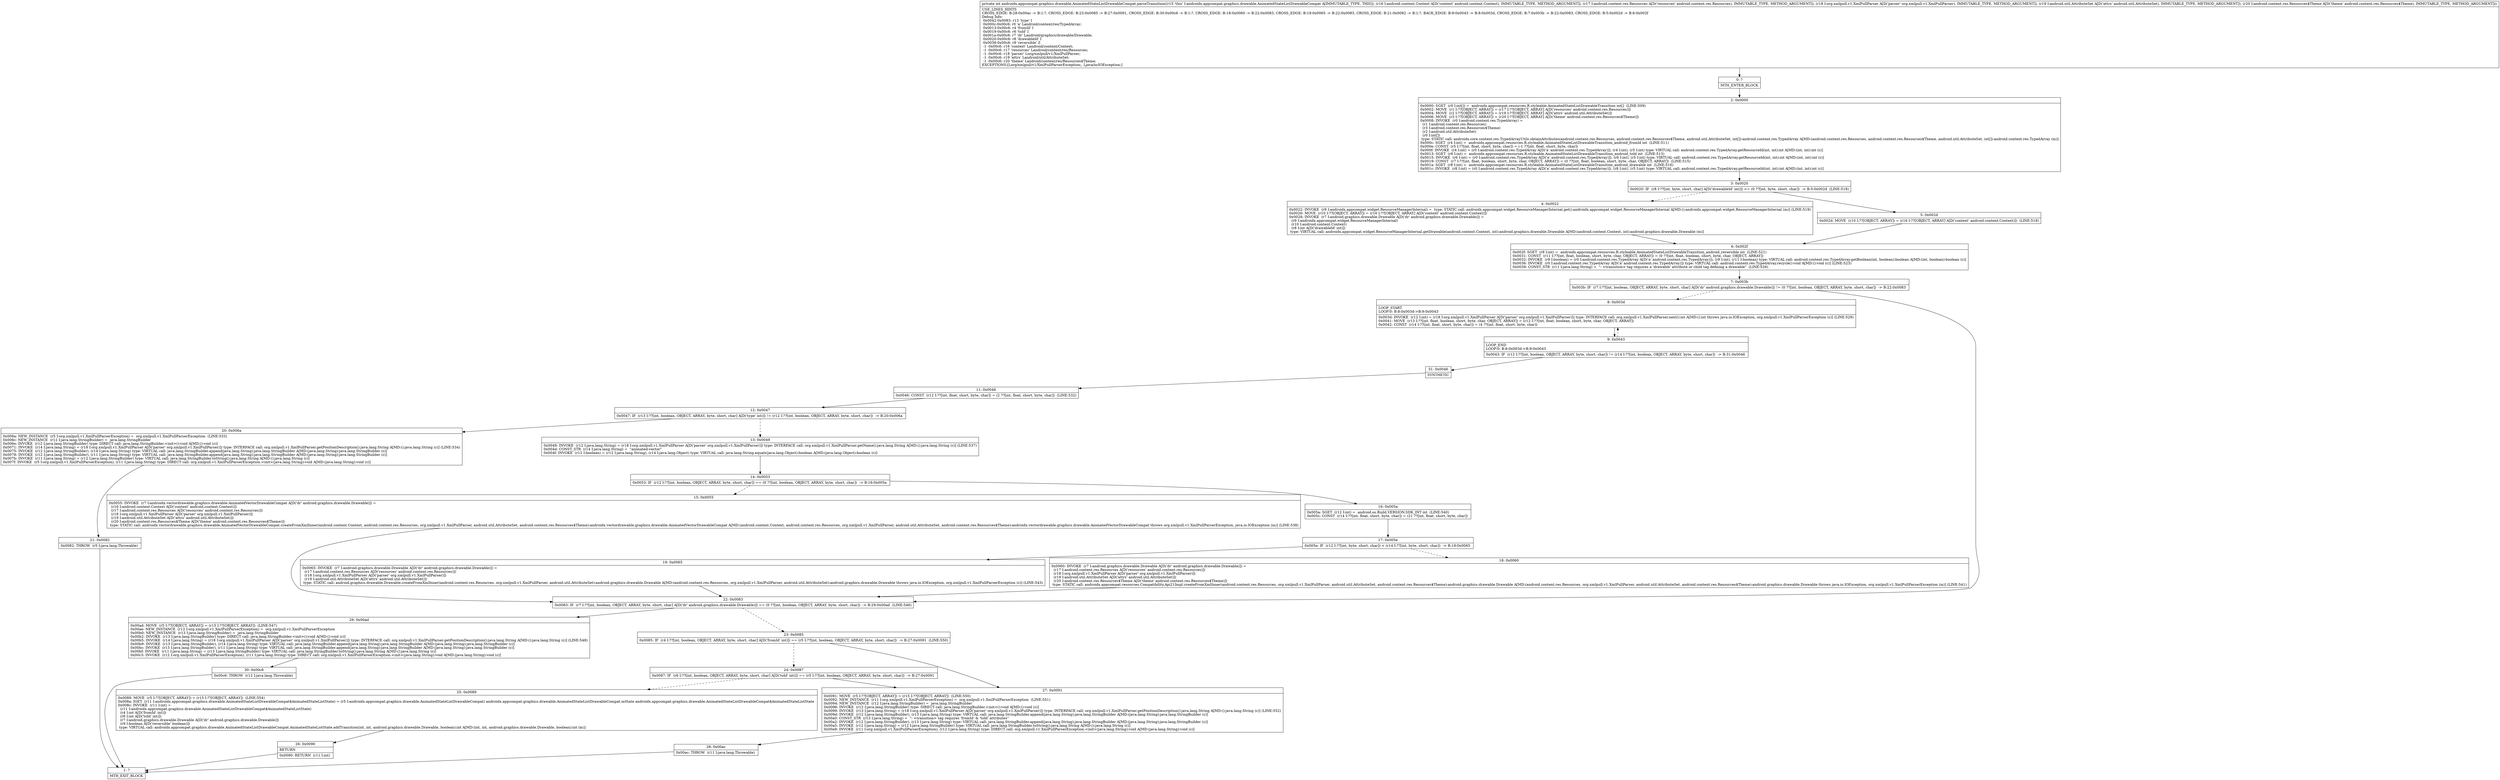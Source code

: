 digraph "CFG forandroidx.appcompat.graphics.drawable.AnimatedStateListDrawableCompat.parseTransition(Landroid\/content\/Context;Landroid\/content\/res\/Resources;Lorg\/xmlpull\/v1\/XmlPullParser;Landroid\/util\/AttributeSet;Landroid\/content\/res\/Resources$Theme;)I" {
Node_0 [shape=record,label="{0\:\ ?|MTH_ENTER_BLOCK\l}"];
Node_2 [shape=record,label="{2\:\ 0x0000|0x0000: SGET  (r0 I:int[]) =  androidx.appcompat.resources.R.styleable.AnimatedStateListDrawableTransition int[]  (LINE:509)\l0x0002: MOVE  (r1 I:??[OBJECT, ARRAY]) = (r17 I:??[OBJECT, ARRAY] A[D('resources' android.content.res.Resources)]) \l0x0004: MOVE  (r2 I:??[OBJECT, ARRAY]) = (r19 I:??[OBJECT, ARRAY] A[D('attrs' android.util.AttributeSet)]) \l0x0006: MOVE  (r3 I:??[OBJECT, ARRAY]) = (r20 I:??[OBJECT, ARRAY] A[D('theme' android.content.res.Resources$Theme)]) \l0x0008: INVOKE  (r0 I:android.content.res.TypedArray) = \l  (r1 I:android.content.res.Resources)\l  (r3 I:android.content.res.Resources$Theme)\l  (r2 I:android.util.AttributeSet)\l  (r0 I:int[])\l type: STATIC call: androidx.core.content.res.TypedArrayUtils.obtainAttributes(android.content.res.Resources, android.content.res.Resources$Theme, android.util.AttributeSet, int[]):android.content.res.TypedArray A[MD:(android.content.res.Resources, android.content.res.Resources$Theme, android.util.AttributeSet, int[]):android.content.res.TypedArray (m)]\l0x000c: SGET  (r4 I:int) =  androidx.appcompat.resources.R.styleable.AnimatedStateListDrawableTransition_android_fromId int  (LINE:511)\l0x000e: CONST  (r5 I:??[int, float, short, byte, char]) = (\-1 ??[int, float, short, byte, char]) \l0x000f: INVOKE  (r4 I:int) = (r0 I:android.content.res.TypedArray A[D('a' android.content.res.TypedArray)]), (r4 I:int), (r5 I:int) type: VIRTUAL call: android.content.res.TypedArray.getResourceId(int, int):int A[MD:(int, int):int (c)]\l0x0013: SGET  (r6 I:int) =  androidx.appcompat.resources.R.styleable.AnimatedStateListDrawableTransition_android_toId int  (LINE:513)\l0x0015: INVOKE  (r6 I:int) = (r0 I:android.content.res.TypedArray A[D('a' android.content.res.TypedArray)]), (r6 I:int), (r5 I:int) type: VIRTUAL call: android.content.res.TypedArray.getResourceId(int, int):int A[MD:(int, int):int (c)]\l0x0019: CONST  (r7 I:??[int, float, boolean, short, byte, char, OBJECT, ARRAY]) = (0 ??[int, float, boolean, short, byte, char, OBJECT, ARRAY])  (LINE:515)\l0x001a: SGET  (r8 I:int) =  androidx.appcompat.resources.R.styleable.AnimatedStateListDrawableTransition_android_drawable int  (LINE:516)\l0x001c: INVOKE  (r8 I:int) = (r0 I:android.content.res.TypedArray A[D('a' android.content.res.TypedArray)]), (r8 I:int), (r5 I:int) type: VIRTUAL call: android.content.res.TypedArray.getResourceId(int, int):int A[MD:(int, int):int (c)]\l}"];
Node_3 [shape=record,label="{3\:\ 0x0020|0x0020: IF  (r8 I:??[int, byte, short, char] A[D('drawableId' int)]) \<= (0 ??[int, byte, short, char])  \-\> B:5:0x002d  (LINE:518)\l}"];
Node_4 [shape=record,label="{4\:\ 0x0022|0x0022: INVOKE  (r9 I:androidx.appcompat.widget.ResourceManagerInternal) =  type: STATIC call: androidx.appcompat.widget.ResourceManagerInternal.get():androidx.appcompat.widget.ResourceManagerInternal A[MD:():androidx.appcompat.widget.ResourceManagerInternal (m)] (LINE:519)\l0x0026: MOVE  (r10 I:??[OBJECT, ARRAY]) = (r16 I:??[OBJECT, ARRAY] A[D('context' android.content.Context)]) \l0x0028: INVOKE  (r7 I:android.graphics.drawable.Drawable A[D('dr' android.graphics.drawable.Drawable)]) = \l  (r9 I:androidx.appcompat.widget.ResourceManagerInternal)\l  (r10 I:android.content.Context)\l  (r8 I:int A[D('drawableId' int)])\l type: VIRTUAL call: androidx.appcompat.widget.ResourceManagerInternal.getDrawable(android.content.Context, int):android.graphics.drawable.Drawable A[MD:(android.content.Context, int):android.graphics.drawable.Drawable (m)]\l}"];
Node_6 [shape=record,label="{6\:\ 0x002f|0x002f: SGET  (r9 I:int) =  androidx.appcompat.resources.R.styleable.AnimatedStateListDrawableTransition_android_reversible int  (LINE:521)\l0x0031: CONST  (r11 I:??[int, float, boolean, short, byte, char, OBJECT, ARRAY]) = (0 ??[int, float, boolean, short, byte, char, OBJECT, ARRAY]) \l0x0032: INVOKE  (r9 I:boolean) = (r0 I:android.content.res.TypedArray A[D('a' android.content.res.TypedArray)]), (r9 I:int), (r11 I:boolean) type: VIRTUAL call: android.content.res.TypedArray.getBoolean(int, boolean):boolean A[MD:(int, boolean):boolean (c)]\l0x0036: INVOKE  (r0 I:android.content.res.TypedArray A[D('a' android.content.res.TypedArray)]) type: VIRTUAL call: android.content.res.TypedArray.recycle():void A[MD:():void (c)] (LINE:523)\l0x0039: CONST_STR  (r11 I:java.lang.String) =  \": \<transition\> tag requires a 'drawable' attribute or child tag defining a drawable\"  (LINE:526)\l}"];
Node_7 [shape=record,label="{7\:\ 0x003b|0x003b: IF  (r7 I:??[int, boolean, OBJECT, ARRAY, byte, short, char] A[D('dr' android.graphics.drawable.Drawable)]) != (0 ??[int, boolean, OBJECT, ARRAY, byte, short, char])  \-\> B:22:0x0083 \l}"];
Node_8 [shape=record,label="{8\:\ 0x003d|LOOP_START\lLOOP:0: B:8:0x003d\-\>B:9:0x0043\l|0x003d: INVOKE  (r12 I:int) = (r18 I:org.xmlpull.v1.XmlPullParser A[D('parser' org.xmlpull.v1.XmlPullParser)]) type: INTERFACE call: org.xmlpull.v1.XmlPullParser.next():int A[MD:():int throws java.io.IOException, org.xmlpull.v1.XmlPullParserException (c)] (LINE:529)\l0x0041: MOVE  (r13 I:??[int, float, boolean, short, byte, char, OBJECT, ARRAY]) = (r12 I:??[int, float, boolean, short, byte, char, OBJECT, ARRAY]) \l0x0042: CONST  (r14 I:??[int, float, short, byte, char]) = (4 ??[int, float, short, byte, char]) \l}"];
Node_9 [shape=record,label="{9\:\ 0x0043|LOOP_END\lLOOP:0: B:8:0x003d\-\>B:9:0x0043\l|0x0043: IF  (r12 I:??[int, boolean, OBJECT, ARRAY, byte, short, char]) != (r14 I:??[int, boolean, OBJECT, ARRAY, byte, short, char])  \-\> B:31:0x0046 \l}"];
Node_31 [shape=record,label="{31\:\ 0x0046|SYNTHETIC\l}"];
Node_11 [shape=record,label="{11\:\ 0x0046|0x0046: CONST  (r12 I:??[int, float, short, byte, char]) = (2 ??[int, float, short, byte, char])  (LINE:532)\l}"];
Node_12 [shape=record,label="{12\:\ 0x0047|0x0047: IF  (r13 I:??[int, boolean, OBJECT, ARRAY, byte, short, char] A[D('type' int)]) != (r12 I:??[int, boolean, OBJECT, ARRAY, byte, short, char])  \-\> B:20:0x006a \l}"];
Node_13 [shape=record,label="{13\:\ 0x0049|0x0049: INVOKE  (r12 I:java.lang.String) = (r18 I:org.xmlpull.v1.XmlPullParser A[D('parser' org.xmlpull.v1.XmlPullParser)]) type: INTERFACE call: org.xmlpull.v1.XmlPullParser.getName():java.lang.String A[MD:():java.lang.String (c)] (LINE:537)\l0x004d: CONST_STR  (r14 I:java.lang.String) =  \"animated\-vector\" \l0x004f: INVOKE  (r12 I:boolean) = (r12 I:java.lang.String), (r14 I:java.lang.Object) type: VIRTUAL call: java.lang.String.equals(java.lang.Object):boolean A[MD:(java.lang.Object):boolean (c)]\l}"];
Node_14 [shape=record,label="{14\:\ 0x0053|0x0053: IF  (r12 I:??[int, boolean, OBJECT, ARRAY, byte, short, char]) == (0 ??[int, boolean, OBJECT, ARRAY, byte, short, char])  \-\> B:16:0x005a \l}"];
Node_15 [shape=record,label="{15\:\ 0x0055|0x0055: INVOKE  (r7 I:androidx.vectordrawable.graphics.drawable.AnimatedVectorDrawableCompat A[D('dr' android.graphics.drawable.Drawable)]) = \l  (r16 I:android.content.Context A[D('context' android.content.Context)])\l  (r17 I:android.content.res.Resources A[D('resources' android.content.res.Resources)])\l  (r18 I:org.xmlpull.v1.XmlPullParser A[D('parser' org.xmlpull.v1.XmlPullParser)])\l  (r19 I:android.util.AttributeSet A[D('attrs' android.util.AttributeSet)])\l  (r20 I:android.content.res.Resources$Theme A[D('theme' android.content.res.Resources$Theme)])\l type: STATIC call: androidx.vectordrawable.graphics.drawable.AnimatedVectorDrawableCompat.createFromXmlInner(android.content.Context, android.content.res.Resources, org.xmlpull.v1.XmlPullParser, android.util.AttributeSet, android.content.res.Resources$Theme):androidx.vectordrawable.graphics.drawable.AnimatedVectorDrawableCompat A[MD:(android.content.Context, android.content.res.Resources, org.xmlpull.v1.XmlPullParser, android.util.AttributeSet, android.content.res.Resources$Theme):androidx.vectordrawable.graphics.drawable.AnimatedVectorDrawableCompat throws org.xmlpull.v1.XmlPullParserException, java.io.IOException (m)] (LINE:538)\l}"];
Node_16 [shape=record,label="{16\:\ 0x005a|0x005a: SGET  (r12 I:int) =  android.os.Build.VERSION.SDK_INT int  (LINE:540)\l0x005c: CONST  (r14 I:??[int, float, short, byte, char]) = (21 ??[int, float, short, byte, char]) \l}"];
Node_17 [shape=record,label="{17\:\ 0x005e|0x005e: IF  (r12 I:??[int, byte, short, char]) \< (r14 I:??[int, byte, short, char])  \-\> B:19:0x0065 \l}"];
Node_18 [shape=record,label="{18\:\ 0x0060|0x0060: INVOKE  (r7 I:android.graphics.drawable.Drawable A[D('dr' android.graphics.drawable.Drawable)]) = \l  (r17 I:android.content.res.Resources A[D('resources' android.content.res.Resources)])\l  (r18 I:org.xmlpull.v1.XmlPullParser A[D('parser' org.xmlpull.v1.XmlPullParser)])\l  (r19 I:android.util.AttributeSet A[D('attrs' android.util.AttributeSet)])\l  (r20 I:android.content.res.Resources$Theme A[D('theme' android.content.res.Resources$Theme)])\l type: STATIC call: androidx.appcompat.resources.Compatibility.Api21Impl.createFromXmlInner(android.content.res.Resources, org.xmlpull.v1.XmlPullParser, android.util.AttributeSet, android.content.res.Resources$Theme):android.graphics.drawable.Drawable A[MD:(android.content.res.Resources, org.xmlpull.v1.XmlPullParser, android.util.AttributeSet, android.content.res.Resources$Theme):android.graphics.drawable.Drawable throws java.io.IOException, org.xmlpull.v1.XmlPullParserException (m)] (LINE:541)\l}"];
Node_19 [shape=record,label="{19\:\ 0x0065|0x0065: INVOKE  (r7 I:android.graphics.drawable.Drawable A[D('dr' android.graphics.drawable.Drawable)]) = \l  (r17 I:android.content.res.Resources A[D('resources' android.content.res.Resources)])\l  (r18 I:org.xmlpull.v1.XmlPullParser A[D('parser' org.xmlpull.v1.XmlPullParser)])\l  (r19 I:android.util.AttributeSet A[D('attrs' android.util.AttributeSet)])\l type: STATIC call: android.graphics.drawable.Drawable.createFromXmlInner(android.content.res.Resources, org.xmlpull.v1.XmlPullParser, android.util.AttributeSet):android.graphics.drawable.Drawable A[MD:(android.content.res.Resources, org.xmlpull.v1.XmlPullParser, android.util.AttributeSet):android.graphics.drawable.Drawable throws java.io.IOException, org.xmlpull.v1.XmlPullParserException (c)] (LINE:543)\l}"];
Node_20 [shape=record,label="{20\:\ 0x006a|0x006a: NEW_INSTANCE  (r5 I:org.xmlpull.v1.XmlPullParserException) =  org.xmlpull.v1.XmlPullParserException  (LINE:533)\l0x006c: NEW_INSTANCE  (r12 I:java.lang.StringBuilder) =  java.lang.StringBuilder \l0x006e: INVOKE  (r12 I:java.lang.StringBuilder) type: DIRECT call: java.lang.StringBuilder.\<init\>():void A[MD:():void (c)]\l0x0071: INVOKE  (r14 I:java.lang.String) = (r18 I:org.xmlpull.v1.XmlPullParser A[D('parser' org.xmlpull.v1.XmlPullParser)]) type: INTERFACE call: org.xmlpull.v1.XmlPullParser.getPositionDescription():java.lang.String A[MD:():java.lang.String (c)] (LINE:534)\l0x0075: INVOKE  (r12 I:java.lang.StringBuilder), (r14 I:java.lang.String) type: VIRTUAL call: java.lang.StringBuilder.append(java.lang.String):java.lang.StringBuilder A[MD:(java.lang.String):java.lang.StringBuilder (c)]\l0x0078: INVOKE  (r12 I:java.lang.StringBuilder), (r11 I:java.lang.String) type: VIRTUAL call: java.lang.StringBuilder.append(java.lang.String):java.lang.StringBuilder A[MD:(java.lang.String):java.lang.StringBuilder (c)]\l0x007b: INVOKE  (r11 I:java.lang.String) = (r12 I:java.lang.StringBuilder) type: VIRTUAL call: java.lang.StringBuilder.toString():java.lang.String A[MD:():java.lang.String (c)]\l0x007f: INVOKE  (r5 I:org.xmlpull.v1.XmlPullParserException), (r11 I:java.lang.String) type: DIRECT call: org.xmlpull.v1.XmlPullParserException.\<init\>(java.lang.String):void A[MD:(java.lang.String):void (c)]\l}"];
Node_21 [shape=record,label="{21\:\ 0x0082|0x0082: THROW  (r5 I:java.lang.Throwable) \l}"];
Node_1 [shape=record,label="{1\:\ ?|MTH_EXIT_BLOCK\l}"];
Node_22 [shape=record,label="{22\:\ 0x0083|0x0083: IF  (r7 I:??[int, boolean, OBJECT, ARRAY, byte, short, char] A[D('dr' android.graphics.drawable.Drawable)]) == (0 ??[int, boolean, OBJECT, ARRAY, byte, short, char])  \-\> B:29:0x00ad  (LINE:546)\l}"];
Node_23 [shape=record,label="{23\:\ 0x0085|0x0085: IF  (r4 I:??[int, boolean, OBJECT, ARRAY, byte, short, char] A[D('fromId' int)]) == (r5 I:??[int, boolean, OBJECT, ARRAY, byte, short, char])  \-\> B:27:0x0091  (LINE:550)\l}"];
Node_24 [shape=record,label="{24\:\ 0x0087|0x0087: IF  (r6 I:??[int, boolean, OBJECT, ARRAY, byte, short, char] A[D('toId' int)]) == (r5 I:??[int, boolean, OBJECT, ARRAY, byte, short, char])  \-\> B:27:0x0091 \l}"];
Node_25 [shape=record,label="{25\:\ 0x0089|0x0089: MOVE  (r5 I:??[OBJECT, ARRAY]) = (r15 I:??[OBJECT, ARRAY])  (LINE:554)\l0x008a: IGET  (r11 I:androidx.appcompat.graphics.drawable.AnimatedStateListDrawableCompat$AnimatedStateListState) = (r5 I:androidx.appcompat.graphics.drawable.AnimatedStateListDrawableCompat) androidx.appcompat.graphics.drawable.AnimatedStateListDrawableCompat.mState androidx.appcompat.graphics.drawable.AnimatedStateListDrawableCompat$AnimatedStateListState \l0x008c: INVOKE  (r11 I:int) = \l  (r11 I:androidx.appcompat.graphics.drawable.AnimatedStateListDrawableCompat$AnimatedStateListState)\l  (r4 I:int A[D('fromId' int)])\l  (r6 I:int A[D('toId' int)])\l  (r7 I:android.graphics.drawable.Drawable A[D('dr' android.graphics.drawable.Drawable)])\l  (r9 I:boolean A[D('reversible' boolean)])\l type: VIRTUAL call: androidx.appcompat.graphics.drawable.AnimatedStateListDrawableCompat.AnimatedStateListState.addTransition(int, int, android.graphics.drawable.Drawable, boolean):int A[MD:(int, int, android.graphics.drawable.Drawable, boolean):int (m)]\l}"];
Node_26 [shape=record,label="{26\:\ 0x0090|RETURN\l|0x0090: RETURN  (r11 I:int) \l}"];
Node_27 [shape=record,label="{27\:\ 0x0091|0x0091: MOVE  (r5 I:??[OBJECT, ARRAY]) = (r15 I:??[OBJECT, ARRAY])  (LINE:550)\l0x0092: NEW_INSTANCE  (r11 I:org.xmlpull.v1.XmlPullParserException) =  org.xmlpull.v1.XmlPullParserException  (LINE:551)\l0x0094: NEW_INSTANCE  (r12 I:java.lang.StringBuilder) =  java.lang.StringBuilder \l0x0096: INVOKE  (r12 I:java.lang.StringBuilder) type: DIRECT call: java.lang.StringBuilder.\<init\>():void A[MD:():void (c)]\l0x0099: INVOKE  (r13 I:java.lang.String) = (r18 I:org.xmlpull.v1.XmlPullParser A[D('parser' org.xmlpull.v1.XmlPullParser)]) type: INTERFACE call: org.xmlpull.v1.XmlPullParser.getPositionDescription():java.lang.String A[MD:():java.lang.String (c)] (LINE:552)\l0x009d: INVOKE  (r12 I:java.lang.StringBuilder), (r13 I:java.lang.String) type: VIRTUAL call: java.lang.StringBuilder.append(java.lang.String):java.lang.StringBuilder A[MD:(java.lang.String):java.lang.StringBuilder (c)]\l0x00a0: CONST_STR  (r13 I:java.lang.String) =  \": \<transition\> tag requires 'fromId' & 'toId' attributes\" \l0x00a2: INVOKE  (r12 I:java.lang.StringBuilder), (r13 I:java.lang.String) type: VIRTUAL call: java.lang.StringBuilder.append(java.lang.String):java.lang.StringBuilder A[MD:(java.lang.String):java.lang.StringBuilder (c)]\l0x00a5: INVOKE  (r12 I:java.lang.String) = (r12 I:java.lang.StringBuilder) type: VIRTUAL call: java.lang.StringBuilder.toString():java.lang.String A[MD:():java.lang.String (c)]\l0x00a9: INVOKE  (r11 I:org.xmlpull.v1.XmlPullParserException), (r12 I:java.lang.String) type: DIRECT call: org.xmlpull.v1.XmlPullParserException.\<init\>(java.lang.String):void A[MD:(java.lang.String):void (c)]\l}"];
Node_28 [shape=record,label="{28\:\ 0x00ac|0x00ac: THROW  (r11 I:java.lang.Throwable) \l}"];
Node_29 [shape=record,label="{29\:\ 0x00ad|0x00ad: MOVE  (r5 I:??[OBJECT, ARRAY]) = (r15 I:??[OBJECT, ARRAY])  (LINE:547)\l0x00ae: NEW_INSTANCE  (r12 I:org.xmlpull.v1.XmlPullParserException) =  org.xmlpull.v1.XmlPullParserException \l0x00b0: NEW_INSTANCE  (r13 I:java.lang.StringBuilder) =  java.lang.StringBuilder \l0x00b2: INVOKE  (r13 I:java.lang.StringBuilder) type: DIRECT call: java.lang.StringBuilder.\<init\>():void A[MD:():void (c)]\l0x00b5: INVOKE  (r14 I:java.lang.String) = (r18 I:org.xmlpull.v1.XmlPullParser A[D('parser' org.xmlpull.v1.XmlPullParser)]) type: INTERFACE call: org.xmlpull.v1.XmlPullParser.getPositionDescription():java.lang.String A[MD:():java.lang.String (c)] (LINE:548)\l0x00b9: INVOKE  (r13 I:java.lang.StringBuilder), (r14 I:java.lang.String) type: VIRTUAL call: java.lang.StringBuilder.append(java.lang.String):java.lang.StringBuilder A[MD:(java.lang.String):java.lang.StringBuilder (c)]\l0x00bc: INVOKE  (r13 I:java.lang.StringBuilder), (r11 I:java.lang.String) type: VIRTUAL call: java.lang.StringBuilder.append(java.lang.String):java.lang.StringBuilder A[MD:(java.lang.String):java.lang.StringBuilder (c)]\l0x00bf: INVOKE  (r11 I:java.lang.String) = (r13 I:java.lang.StringBuilder) type: VIRTUAL call: java.lang.StringBuilder.toString():java.lang.String A[MD:():java.lang.String (c)]\l0x00c3: INVOKE  (r12 I:org.xmlpull.v1.XmlPullParserException), (r11 I:java.lang.String) type: DIRECT call: org.xmlpull.v1.XmlPullParserException.\<init\>(java.lang.String):void A[MD:(java.lang.String):void (c)]\l}"];
Node_30 [shape=record,label="{30\:\ 0x00c6|0x00c6: THROW  (r12 I:java.lang.Throwable) \l}"];
Node_5 [shape=record,label="{5\:\ 0x002d|0x002d: MOVE  (r10 I:??[OBJECT, ARRAY]) = (r16 I:??[OBJECT, ARRAY] A[D('context' android.content.Context)])  (LINE:518)\l}"];
MethodNode[shape=record,label="{private int androidx.appcompat.graphics.drawable.AnimatedStateListDrawableCompat.parseTransition((r15 'this' I:androidx.appcompat.graphics.drawable.AnimatedStateListDrawableCompat A[IMMUTABLE_TYPE, THIS]), (r16 I:android.content.Context A[D('context' android.content.Context), IMMUTABLE_TYPE, METHOD_ARGUMENT]), (r17 I:android.content.res.Resources A[D('resources' android.content.res.Resources), IMMUTABLE_TYPE, METHOD_ARGUMENT]), (r18 I:org.xmlpull.v1.XmlPullParser A[D('parser' org.xmlpull.v1.XmlPullParser), IMMUTABLE_TYPE, METHOD_ARGUMENT]), (r19 I:android.util.AttributeSet A[D('attrs' android.util.AttributeSet), IMMUTABLE_TYPE, METHOD_ARGUMENT]), (r20 I:android.content.res.Resources$Theme A[D('theme' android.content.res.Resources$Theme), IMMUTABLE_TYPE, METHOD_ARGUMENT]))  | USE_LINES_HINTS\lCROSS_EDGE: B:28:0x00ac \-\> B:1:?, CROSS_EDGE: B:23:0x0085 \-\> B:27:0x0091, CROSS_EDGE: B:30:0x00c6 \-\> B:1:?, CROSS_EDGE: B:18:0x0060 \-\> B:22:0x0083, CROSS_EDGE: B:19:0x0065 \-\> B:22:0x0083, CROSS_EDGE: B:21:0x0082 \-\> B:1:?, BACK_EDGE: B:9:0x0043 \-\> B:8:0x003d, CROSS_EDGE: B:7:0x003b \-\> B:22:0x0083, CROSS_EDGE: B:5:0x002d \-\> B:6:0x002f\lDebug Info:\l  0x0042\-0x0083: r13 'type' I\l  0x000c\-0x00c6: r0 'a' Landroid\/content\/res\/TypedArray;\l  0x0013\-0x00c6: r4 'fromId' I\l  0x0019\-0x00c6: r6 'toId' I\l  0x001a\-0x00c6: r7 'dr' Landroid\/graphics\/drawable\/Drawable;\l  0x0020\-0x00c6: r8 'drawableId' I\l  0x0036\-0x00c6: r9 'reversible' Z\l  \-1 \-0x00c6: r16 'context' Landroid\/content\/Context;\l  \-1 \-0x00c6: r17 'resources' Landroid\/content\/res\/Resources;\l  \-1 \-0x00c6: r18 'parser' Lorg\/xmlpull\/v1\/XmlPullParser;\l  \-1 \-0x00c6: r19 'attrs' Landroid\/util\/AttributeSet;\l  \-1 \-0x00c6: r20 'theme' Landroid\/content\/res\/Resources$Theme;\lEXCEPTIONS:[Lorg\/xmlpull\/v1\/XmlPullParserException;, Ljava\/io\/IOException;]\l}"];
MethodNode -> Node_0;Node_0 -> Node_2;
Node_2 -> Node_3;
Node_3 -> Node_4[style=dashed];
Node_3 -> Node_5;
Node_4 -> Node_6;
Node_6 -> Node_7;
Node_7 -> Node_8[style=dashed];
Node_7 -> Node_22;
Node_8 -> Node_9;
Node_9 -> Node_8[style=dashed];
Node_9 -> Node_31;
Node_31 -> Node_11;
Node_11 -> Node_12;
Node_12 -> Node_13[style=dashed];
Node_12 -> Node_20;
Node_13 -> Node_14;
Node_14 -> Node_15[style=dashed];
Node_14 -> Node_16;
Node_15 -> Node_22;
Node_16 -> Node_17;
Node_17 -> Node_18[style=dashed];
Node_17 -> Node_19;
Node_18 -> Node_22;
Node_19 -> Node_22;
Node_20 -> Node_21;
Node_21 -> Node_1;
Node_22 -> Node_23[style=dashed];
Node_22 -> Node_29;
Node_23 -> Node_24[style=dashed];
Node_23 -> Node_27;
Node_24 -> Node_25[style=dashed];
Node_24 -> Node_27;
Node_25 -> Node_26;
Node_26 -> Node_1;
Node_27 -> Node_28;
Node_28 -> Node_1;
Node_29 -> Node_30;
Node_30 -> Node_1;
Node_5 -> Node_6;
}

